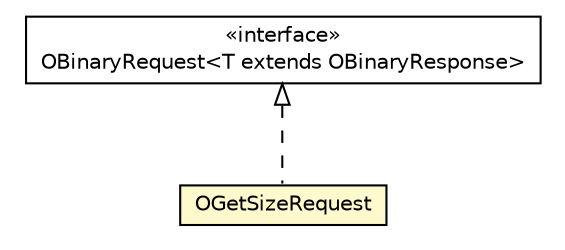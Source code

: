 #!/usr/local/bin/dot
#
# Class diagram 
# Generated by UMLGraph version R5_6-24-gf6e263 (http://www.umlgraph.org/)
#

digraph G {
	edge [fontname="Helvetica",fontsize=10,labelfontname="Helvetica",labelfontsize=10];
	node [fontname="Helvetica",fontsize=10,shape=plaintext];
	nodesep=0.25;
	ranksep=0.5;
	// com.orientechnologies.orient.client.remote.OBinaryRequest<T extends com.orientechnologies.orient.client.remote.OBinaryResponse>
	c3481905 [label=<<table title="com.orientechnologies.orient.client.remote.OBinaryRequest" border="0" cellborder="1" cellspacing="0" cellpadding="2" port="p" href="../OBinaryRequest.html">
		<tr><td><table border="0" cellspacing="0" cellpadding="1">
<tr><td align="center" balign="center"> &#171;interface&#187; </td></tr>
<tr><td align="center" balign="center"> OBinaryRequest&lt;T extends OBinaryResponse&gt; </td></tr>
		</table></td></tr>
		</table>>, URL="../OBinaryRequest.html", fontname="Helvetica", fontcolor="black", fontsize=10.0];
	// com.orientechnologies.orient.client.remote.message.OGetSizeRequest
	c3481911 [label=<<table title="com.orientechnologies.orient.client.remote.message.OGetSizeRequest" border="0" cellborder="1" cellspacing="0" cellpadding="2" port="p" bgcolor="lemonChiffon" href="./OGetSizeRequest.html">
		<tr><td><table border="0" cellspacing="0" cellpadding="1">
<tr><td align="center" balign="center"> OGetSizeRequest </td></tr>
		</table></td></tr>
		</table>>, URL="./OGetSizeRequest.html", fontname="Helvetica", fontcolor="black", fontsize=10.0];
	//com.orientechnologies.orient.client.remote.message.OGetSizeRequest implements com.orientechnologies.orient.client.remote.OBinaryRequest<T extends com.orientechnologies.orient.client.remote.OBinaryResponse>
	c3481905:p -> c3481911:p [dir=back,arrowtail=empty,style=dashed];
}

